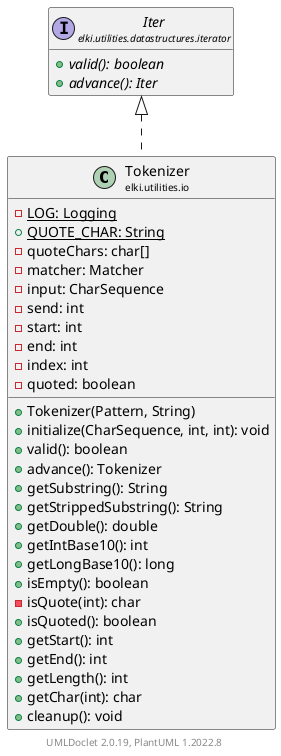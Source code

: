 @startuml
    remove .*\.(Instance|Par|Parameterizer|Factory)$
    set namespaceSeparator none
    hide empty fields
    hide empty methods

    class "<size:14>Tokenizer\n<size:10>elki.utilities.io" as elki.utilities.io.Tokenizer [[Tokenizer.html]] {
        {static} -LOG: Logging
        {static} +QUOTE_CHAR: String
        -quoteChars: char[]
        -matcher: Matcher
        -input: CharSequence
        -send: int
        -start: int
        -end: int
        -index: int
        -quoted: boolean
        +Tokenizer(Pattern, String)
        +initialize(CharSequence, int, int): void
        +valid(): boolean
        +advance(): Tokenizer
        +getSubstring(): String
        +getStrippedSubstring(): String
        +getDouble(): double
        +getIntBase10(): int
        +getLongBase10(): long
        +isEmpty(): boolean
        -isQuote(int): char
        +isQuoted(): boolean
        +getStart(): int
        +getEnd(): int
        +getLength(): int
        +getChar(int): char
        +cleanup(): void
    }

    interface "<size:14>Iter\n<size:10>elki.utilities.datastructures.iterator" as elki.utilities.datastructures.iterator.Iter [[../datastructures/iterator/Iter.html]] {
        {abstract} +valid(): boolean
        {abstract} +advance(): Iter
    }

    elki.utilities.datastructures.iterator.Iter <|.. elki.utilities.io.Tokenizer

    center footer UMLDoclet 2.0.19, PlantUML 1.2022.8
@enduml
